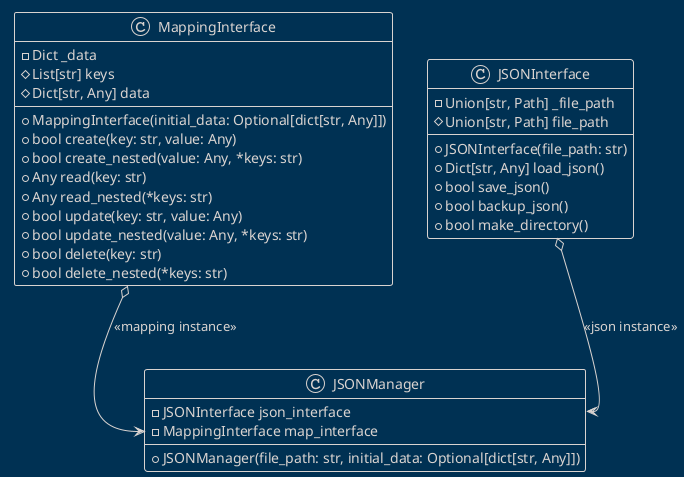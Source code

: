 @startuml MappingInterface
!theme blueprint

' docs/diagrams/plantuml/mapping_interface.puml

class MappingInterface {
    - Dict _data
    + MappingInterface(initial_data: Optional[dict[str, Any]])
    # List[str] keys
    # Dict[str, Any] data
    + bool create(key: str, value: Any)
    + bool create_nested(value: Any, *keys: str)
    + Any read(key: str)
    + Any read_nested(*keys: str)
    + bool update(key: str, value: Any)
    + bool update_nested(value: Any, *keys: str)
    + bool delete(key: str)
    + bool delete_nested(*keys: str)
}

class JSONInterface {
    - Union[str, Path] _file_path
    + JSONInterface(file_path: str)
    # Union[str, Path] file_path
    + Dict[str, Any] load_json()
    + bool save_json()
    + bool backup_json()
    + bool make_directory()
}

class JSONManager {
    - JSONInterface json_interface
    - MappingInterface map_interface
    + JSONManager(file_path: str, initial_data: Optional[dict[str, Any]])
}

MappingInterface o--> JSONManager::map : <<mapping instance>>
JSONInterface o--> JSONManager::json : <<json instance>>
@enduml